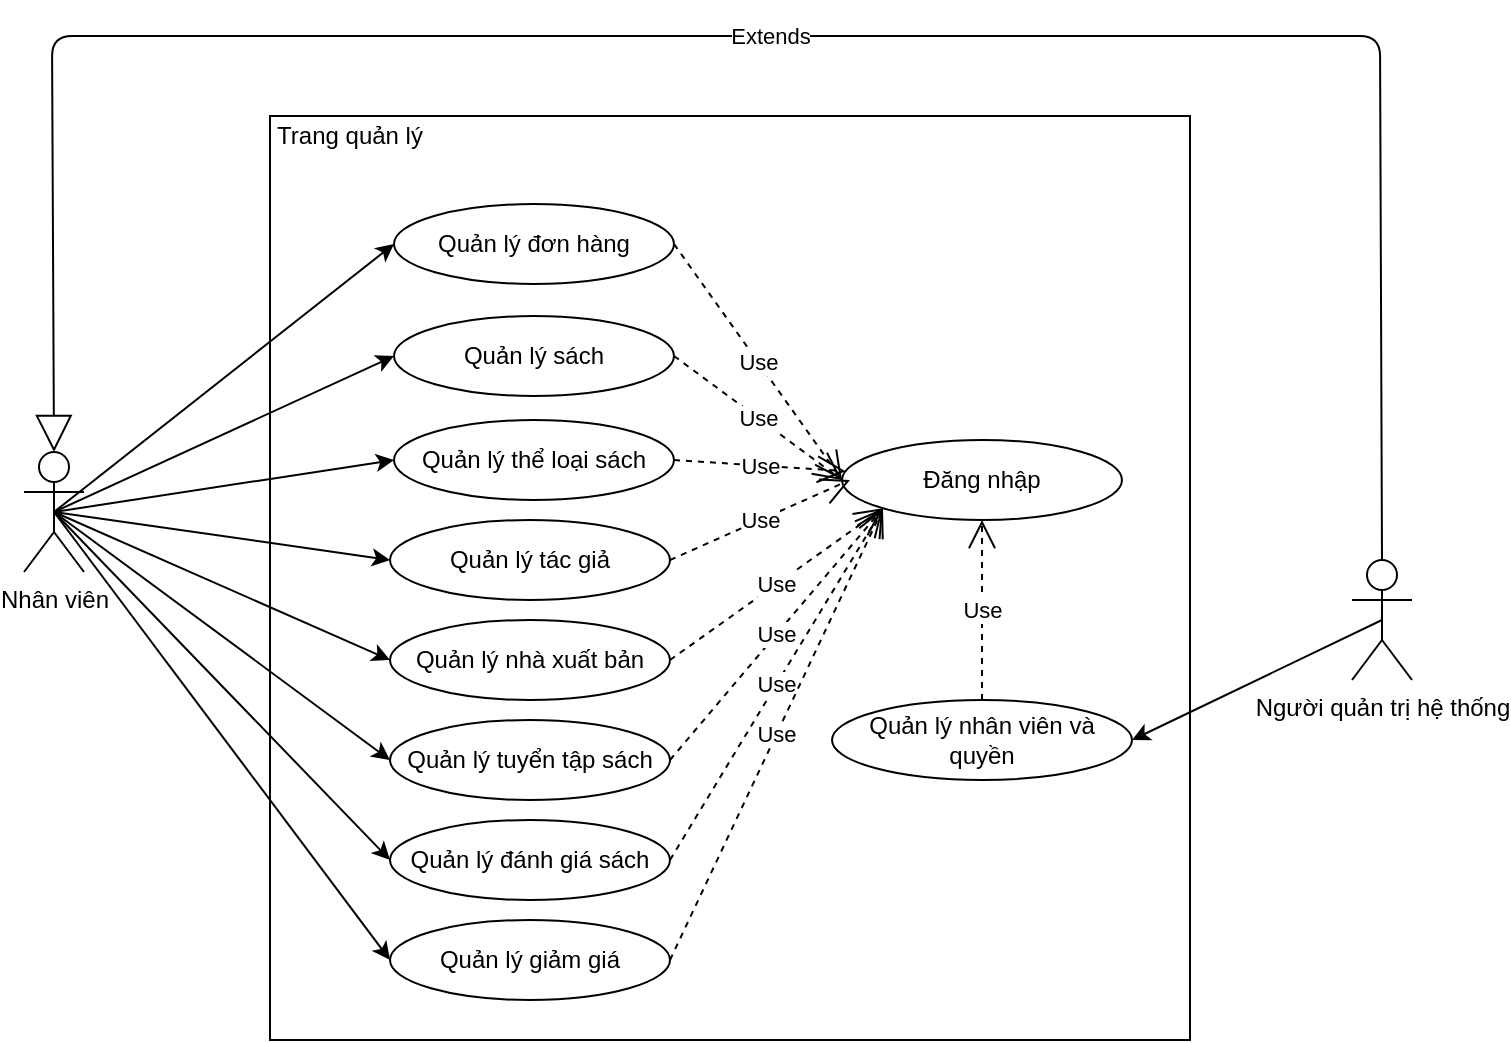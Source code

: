 <mxfile version="12.9.9" type="device"><diagram id="sDdkte0XzVzK-mnQYOW9" name="Page-1"><mxGraphModel dx="1021" dy="647" grid="0" gridSize="10" guides="1" tooltips="1" connect="1" arrows="1" fold="1" page="0" pageScale="1" pageWidth="850" pageHeight="1100" math="0" shadow="0"><root><mxCell id="0"/><mxCell id="1" parent="0"/><mxCell id="SlHUGclI04gHYGdj1uuB-1" value="" style="rounded=0;whiteSpace=wrap;html=1;" vertex="1" parent="1"><mxGeometry x="250" y="98" width="460" height="462" as="geometry"/></mxCell><mxCell id="SlHUGclI04gHYGdj1uuB-2" value="Người quản trị hệ thống" style="shape=umlActor;verticalLabelPosition=bottom;labelBackgroundColor=#ffffff;verticalAlign=top;html=1;outlineConnect=0;" vertex="1" parent="1"><mxGeometry x="791" y="320" width="30" height="60" as="geometry"/></mxCell><mxCell id="SlHUGclI04gHYGdj1uuB-4" value="Nhân viên" style="shape=umlActor;verticalLabelPosition=bottom;labelBackgroundColor=#ffffff;verticalAlign=top;html=1;outlineConnect=0;" vertex="1" parent="1"><mxGeometry x="127" y="266" width="30" height="60" as="geometry"/></mxCell><mxCell id="SlHUGclI04gHYGdj1uuB-8" value="Đăng nhập" style="ellipse;whiteSpace=wrap;html=1;" vertex="1" parent="1"><mxGeometry x="536" y="260" width="140" height="40" as="geometry"/></mxCell><mxCell id="SlHUGclI04gHYGdj1uuB-9" value="Trang quản lý" style="text;html=1;strokeColor=none;fillColor=none;align=center;verticalAlign=middle;whiteSpace=wrap;rounded=0;" vertex="1" parent="1"><mxGeometry x="250" y="98" width="80" height="20" as="geometry"/></mxCell><mxCell id="SlHUGclI04gHYGdj1uuB-13" value="Quản lý đơn hàng" style="ellipse;whiteSpace=wrap;html=1;" vertex="1" parent="1"><mxGeometry x="312" y="142" width="140" height="40" as="geometry"/></mxCell><mxCell id="SlHUGclI04gHYGdj1uuB-14" value="Quản lý sách" style="ellipse;whiteSpace=wrap;html=1;" vertex="1" parent="1"><mxGeometry x="312" y="198" width="140" height="40" as="geometry"/></mxCell><mxCell id="SlHUGclI04gHYGdj1uuB-15" value="Quản lý tuyển tập sách&lt;span style=&quot;color: rgba(0 , 0 , 0 , 0) ; font-family: monospace ; font-size: 0px&quot;&gt;%3CmxGraphModel%3E%3Croot%3E%3CmxCell%20id%3D%220%22%2F%3E%3CmxCell%20id%3D%221%22%20parent%3D%220%22%2F%3E%3CmxCell%20id%3D%222%22%20value%3D%22Qu%E1%BA%A3n%20l%C3%BD%20s%C3%A1ch%22%20style%3D%22ellipse%3BwhiteSpace%3Dwrap%3Bhtml%3D1%3B%22%20vertex%3D%221%22%20parent%3D%221%22%3E%3CmxGeometry%20x%3D%22310%22%20y%3D%22200%22%20width%3D%22140%22%20height%3D%2240%22%20as%3D%22geometry%22%2F%3E%3C%2FmxCell%3E%3C%2Froot%3E%3C%2FmxGraphModel%3E&lt;/span&gt;" style="ellipse;whiteSpace=wrap;html=1;" vertex="1" parent="1"><mxGeometry x="310" y="400" width="140" height="40" as="geometry"/></mxCell><mxCell id="SlHUGclI04gHYGdj1uuB-16" value="Quản lý nhà xuất bản" style="ellipse;whiteSpace=wrap;html=1;" vertex="1" parent="1"><mxGeometry x="310" y="350" width="140" height="40" as="geometry"/></mxCell><mxCell id="SlHUGclI04gHYGdj1uuB-17" value="Quản lý thể loại sách" style="ellipse;whiteSpace=wrap;html=1;" vertex="1" parent="1"><mxGeometry x="312" y="250" width="140" height="40" as="geometry"/></mxCell><mxCell id="SlHUGclI04gHYGdj1uuB-18" value="Quản lý tác giả" style="ellipse;whiteSpace=wrap;html=1;" vertex="1" parent="1"><mxGeometry x="310" y="300" width="140" height="40" as="geometry"/></mxCell><mxCell id="SlHUGclI04gHYGdj1uuB-19" value="Quản lý đánh giá sách&lt;span style=&quot;color: rgba(0 , 0 , 0 , 0) ; font-family: monospace ; font-size: 0px&quot;&gt;%3CmxGraphModel%3E%3Croot%3E%3CmxCell%20id%3D%220%22%2F%3E%3CmxCell%20id%3D%221%22%20parent%3D%220%22%2F%3E%3CmxCell%20id%3D%222%22%20value%3D%22Qu%E1%BA%A3n%20l%C3%BD%20s%C3%A1ch%22%20style%3D%22ellipse%3BwhiteSpace%3Dwrap%3Bhtml%3D1%3B%22%20vertex%3D%221%22%20parent%3D%221%22%3E%3CmxGeometry%20x%3D%22310%22%20y%3D%22200%22%20width%3D%22140%22%20height%3D%2240%22%20as%3D%22geometry%22%2F%3E%3C%2FmxCell%3E%3C%2Froot%3E%3C%2FmxGraphModel%3E&lt;/span&gt;" style="ellipse;whiteSpace=wrap;html=1;" vertex="1" parent="1"><mxGeometry x="310" y="450" width="140" height="40" as="geometry"/></mxCell><mxCell id="SlHUGclI04gHYGdj1uuB-21" value="Quản lý giảm giá&lt;span style=&quot;color: rgba(0 , 0 , 0 , 0) ; font-family: monospace ; font-size: 0px&quot;&gt;%3CmxGraphModel%3E%3Croot%3E%3CmxCell%20id%3D%220%22%2F%3E%3CmxCell%20id%3D%221%22%20parent%3D%220%22%2F%3E%3CmxCell%20id%3D%222%22%20value%3D%22Qu%E1%BA%A3n%20l%C3%BD%20s%C3%A1ch%22%20style%3D%22ellipse%3BwhiteSpace%3Dwrap%3Bhtml%3D1%3B%22%20vertex%3D%221%22%20parent%3D%221%22%3E%3CmxGeometry%20x%3D%22310%22%20y%3D%22200%22%20width%3D%22140%22%20height%3D%2240%22%20as%3D%22geometry%22%2F%3E%3C%2FmxCell%3E%3C%2Froot%3E%3C%2FmxGraphModel%3&lt;/span&gt;" style="ellipse;whiteSpace=wrap;html=1;" vertex="1" parent="1"><mxGeometry x="310" y="500" width="140" height="40" as="geometry"/></mxCell><mxCell id="SlHUGclI04gHYGdj1uuB-22" value="Quản lý nhân viên và quyền" style="ellipse;whiteSpace=wrap;html=1;" vertex="1" parent="1"><mxGeometry x="531" y="390" width="150" height="40" as="geometry"/></mxCell><mxCell id="SlHUGclI04gHYGdj1uuB-24" value="" style="endArrow=classic;html=1;exitX=0.5;exitY=0.5;exitDx=0;exitDy=0;exitPerimeter=0;entryX=0;entryY=0.5;entryDx=0;entryDy=0;" edge="1" parent="1" source="SlHUGclI04gHYGdj1uuB-4" target="SlHUGclI04gHYGdj1uuB-13"><mxGeometry width="50" height="50" relative="1" as="geometry"><mxPoint x="190" y="280" as="sourcePoint"/><mxPoint x="240" y="230" as="targetPoint"/></mxGeometry></mxCell><mxCell id="SlHUGclI04gHYGdj1uuB-25" value="" style="endArrow=classic;html=1;exitX=0.5;exitY=0.5;exitDx=0;exitDy=0;exitPerimeter=0;entryX=0;entryY=0.5;entryDx=0;entryDy=0;" edge="1" parent="1" source="SlHUGclI04gHYGdj1uuB-4" target="SlHUGclI04gHYGdj1uuB-14"><mxGeometry width="50" height="50" relative="1" as="geometry"><mxPoint x="190" y="280" as="sourcePoint"/><mxPoint x="240" y="230" as="targetPoint"/></mxGeometry></mxCell><mxCell id="SlHUGclI04gHYGdj1uuB-26" value="" style="endArrow=classic;html=1;exitX=0.5;exitY=0.5;exitDx=0;exitDy=0;exitPerimeter=0;entryX=0;entryY=0.5;entryDx=0;entryDy=0;" edge="1" parent="1" source="SlHUGclI04gHYGdj1uuB-4" target="SlHUGclI04gHYGdj1uuB-17"><mxGeometry width="50" height="50" relative="1" as="geometry"><mxPoint x="190" y="300" as="sourcePoint"/><mxPoint x="240" y="250" as="targetPoint"/></mxGeometry></mxCell><mxCell id="SlHUGclI04gHYGdj1uuB-27" value="" style="endArrow=classic;html=1;exitX=0.5;exitY=0.5;exitDx=0;exitDy=0;exitPerimeter=0;entryX=0;entryY=0.5;entryDx=0;entryDy=0;" edge="1" parent="1" source="SlHUGclI04gHYGdj1uuB-4" target="SlHUGclI04gHYGdj1uuB-18"><mxGeometry width="50" height="50" relative="1" as="geometry"><mxPoint x="200" y="360" as="sourcePoint"/><mxPoint x="250" y="310" as="targetPoint"/></mxGeometry></mxCell><mxCell id="SlHUGclI04gHYGdj1uuB-29" value="" style="endArrow=classic;html=1;exitX=0.5;exitY=0.5;exitDx=0;exitDy=0;exitPerimeter=0;entryX=0;entryY=0.5;entryDx=0;entryDy=0;" edge="1" parent="1" source="SlHUGclI04gHYGdj1uuB-4" target="SlHUGclI04gHYGdj1uuB-16"><mxGeometry width="50" height="50" relative="1" as="geometry"><mxPoint x="165" y="250" as="sourcePoint"/><mxPoint x="320" y="330" as="targetPoint"/></mxGeometry></mxCell><mxCell id="SlHUGclI04gHYGdj1uuB-34" value="" style="endArrow=classic;html=1;exitX=0.5;exitY=0.5;exitDx=0;exitDy=0;exitPerimeter=0;entryX=0;entryY=0.5;entryDx=0;entryDy=0;" edge="1" parent="1" source="SlHUGclI04gHYGdj1uuB-4" target="SlHUGclI04gHYGdj1uuB-15"><mxGeometry width="50" height="50" relative="1" as="geometry"><mxPoint x="215" y="300" as="sourcePoint"/><mxPoint x="370" y="380" as="targetPoint"/></mxGeometry></mxCell><mxCell id="SlHUGclI04gHYGdj1uuB-35" value="" style="endArrow=classic;html=1;exitX=0.5;exitY=0.5;exitDx=0;exitDy=0;exitPerimeter=0;entryX=0;entryY=0.5;entryDx=0;entryDy=0;" edge="1" parent="1" source="SlHUGclI04gHYGdj1uuB-4" target="SlHUGclI04gHYGdj1uuB-19"><mxGeometry width="50" height="50" relative="1" as="geometry"><mxPoint x="225" y="310" as="sourcePoint"/><mxPoint x="380" y="390" as="targetPoint"/></mxGeometry></mxCell><mxCell id="SlHUGclI04gHYGdj1uuB-37" value="" style="endArrow=classic;html=1;exitX=0.5;exitY=0.5;exitDx=0;exitDy=0;exitPerimeter=0;entryX=0;entryY=0.5;entryDx=0;entryDy=0;" edge="1" parent="1" source="SlHUGclI04gHYGdj1uuB-4" target="SlHUGclI04gHYGdj1uuB-21"><mxGeometry width="50" height="50" relative="1" as="geometry"><mxPoint x="235" y="320" as="sourcePoint"/><mxPoint x="390" y="400" as="targetPoint"/></mxGeometry></mxCell><mxCell id="SlHUGclI04gHYGdj1uuB-38" value="" style="endArrow=classic;html=1;exitX=0.5;exitY=0.5;exitDx=0;exitDy=0;exitPerimeter=0;entryX=1;entryY=0.5;entryDx=0;entryDy=0;" edge="1" parent="1" source="SlHUGclI04gHYGdj1uuB-2" target="SlHUGclI04gHYGdj1uuB-22"><mxGeometry width="50" height="50" relative="1" as="geometry"><mxPoint x="245" y="330" as="sourcePoint"/><mxPoint x="400" y="410" as="targetPoint"/></mxGeometry></mxCell><mxCell id="SlHUGclI04gHYGdj1uuB-39" value="Extends" style="endArrow=block;endSize=16;endFill=0;html=1;exitX=0.5;exitY=0;exitDx=0;exitDy=0;exitPerimeter=0;entryX=0.5;entryY=0;entryDx=0;entryDy=0;entryPerimeter=0;" edge="1" parent="1" source="SlHUGclI04gHYGdj1uuB-2" target="SlHUGclI04gHYGdj1uuB-4"><mxGeometry width="160" relative="1" as="geometry"><mxPoint x="350" y="300" as="sourcePoint"/><mxPoint x="510" y="300" as="targetPoint"/><Array as="points"><mxPoint x="805" y="58"/><mxPoint x="141" y="58"/></Array></mxGeometry></mxCell><mxCell id="SlHUGclI04gHYGdj1uuB-40" value="Use" style="endArrow=open;endSize=12;dashed=1;html=1;exitX=1;exitY=0.5;exitDx=0;exitDy=0;entryX=0;entryY=0.5;entryDx=0;entryDy=0;" edge="1" parent="1" source="SlHUGclI04gHYGdj1uuB-13" target="SlHUGclI04gHYGdj1uuB-8"><mxGeometry width="160" relative="1" as="geometry"><mxPoint x="490" y="170" as="sourcePoint"/><mxPoint x="650" y="170" as="targetPoint"/></mxGeometry></mxCell><mxCell id="SlHUGclI04gHYGdj1uuB-41" value="Use" style="endArrow=open;endSize=12;dashed=1;html=1;exitX=1;exitY=0.5;exitDx=0;exitDy=0;entryX=0;entryY=0.5;entryDx=0;entryDy=0;" edge="1" parent="1" source="SlHUGclI04gHYGdj1uuB-14" target="SlHUGclI04gHYGdj1uuB-8"><mxGeometry width="160" relative="1" as="geometry"><mxPoint x="462" y="172" as="sourcePoint"/><mxPoint x="530" y="280" as="targetPoint"/></mxGeometry></mxCell><mxCell id="SlHUGclI04gHYGdj1uuB-42" value="Use" style="endArrow=open;endSize=12;dashed=1;html=1;exitX=1;exitY=0.5;exitDx=0;exitDy=0;" edge="1" parent="1" source="SlHUGclI04gHYGdj1uuB-17" target="SlHUGclI04gHYGdj1uuB-8"><mxGeometry width="160" relative="1" as="geometry"><mxPoint x="472" y="182" as="sourcePoint"/><mxPoint x="556" y="300" as="targetPoint"/></mxGeometry></mxCell><mxCell id="SlHUGclI04gHYGdj1uuB-43" value="Use" style="endArrow=open;endSize=12;dashed=1;html=1;exitX=1;exitY=0.5;exitDx=0;exitDy=0;" edge="1" parent="1" source="SlHUGclI04gHYGdj1uuB-18"><mxGeometry width="160" relative="1" as="geometry"><mxPoint x="482" y="192" as="sourcePoint"/><mxPoint x="540" y="280" as="targetPoint"/></mxGeometry></mxCell><mxCell id="SlHUGclI04gHYGdj1uuB-44" value="Use" style="endArrow=open;endSize=12;dashed=1;html=1;exitX=1;exitY=0.5;exitDx=0;exitDy=0;entryX=0;entryY=1;entryDx=0;entryDy=0;" edge="1" parent="1" source="SlHUGclI04gHYGdj1uuB-16" target="SlHUGclI04gHYGdj1uuB-8"><mxGeometry width="160" relative="1" as="geometry"><mxPoint x="492" y="202" as="sourcePoint"/><mxPoint x="576" y="320" as="targetPoint"/></mxGeometry></mxCell><mxCell id="SlHUGclI04gHYGdj1uuB-45" value="Use" style="endArrow=open;endSize=12;dashed=1;html=1;exitX=1;exitY=0.5;exitDx=0;exitDy=0;entryX=0;entryY=1;entryDx=0;entryDy=0;" edge="1" parent="1" source="SlHUGclI04gHYGdj1uuB-15" target="SlHUGclI04gHYGdj1uuB-8"><mxGeometry width="160" relative="1" as="geometry"><mxPoint x="502" y="212" as="sourcePoint"/><mxPoint x="586" y="330" as="targetPoint"/></mxGeometry></mxCell><mxCell id="SlHUGclI04gHYGdj1uuB-48" value="Use" style="endArrow=open;endSize=12;dashed=1;html=1;exitX=1;exitY=0.5;exitDx=0;exitDy=0;entryX=0;entryY=1;entryDx=0;entryDy=0;" edge="1" parent="1" source="SlHUGclI04gHYGdj1uuB-19" target="SlHUGclI04gHYGdj1uuB-8"><mxGeometry width="160" relative="1" as="geometry"><mxPoint x="460.0" y="430" as="sourcePoint"/><mxPoint x="566.712" y="304.202" as="targetPoint"/></mxGeometry></mxCell><mxCell id="SlHUGclI04gHYGdj1uuB-49" value="Use" style="endArrow=open;endSize=12;dashed=1;html=1;exitX=1;exitY=0.5;exitDx=0;exitDy=0;entryX=0;entryY=1;entryDx=0;entryDy=0;" edge="1" parent="1" source="SlHUGclI04gHYGdj1uuB-21" target="SlHUGclI04gHYGdj1uuB-8"><mxGeometry width="160" relative="1" as="geometry"><mxPoint x="470.0" y="440" as="sourcePoint"/><mxPoint x="550" y="290" as="targetPoint"/></mxGeometry></mxCell><mxCell id="SlHUGclI04gHYGdj1uuB-50" value="Use" style="endArrow=open;endSize=12;dashed=1;html=1;exitX=0.5;exitY=0;exitDx=0;exitDy=0;" edge="1" parent="1" source="SlHUGclI04gHYGdj1uuB-22" target="SlHUGclI04gHYGdj1uuB-8"><mxGeometry width="160" relative="1" as="geometry"><mxPoint x="480.0" y="450" as="sourcePoint"/><mxPoint x="586.712" y="324.202" as="targetPoint"/></mxGeometry></mxCell></root></mxGraphModel></diagram></mxfile>
